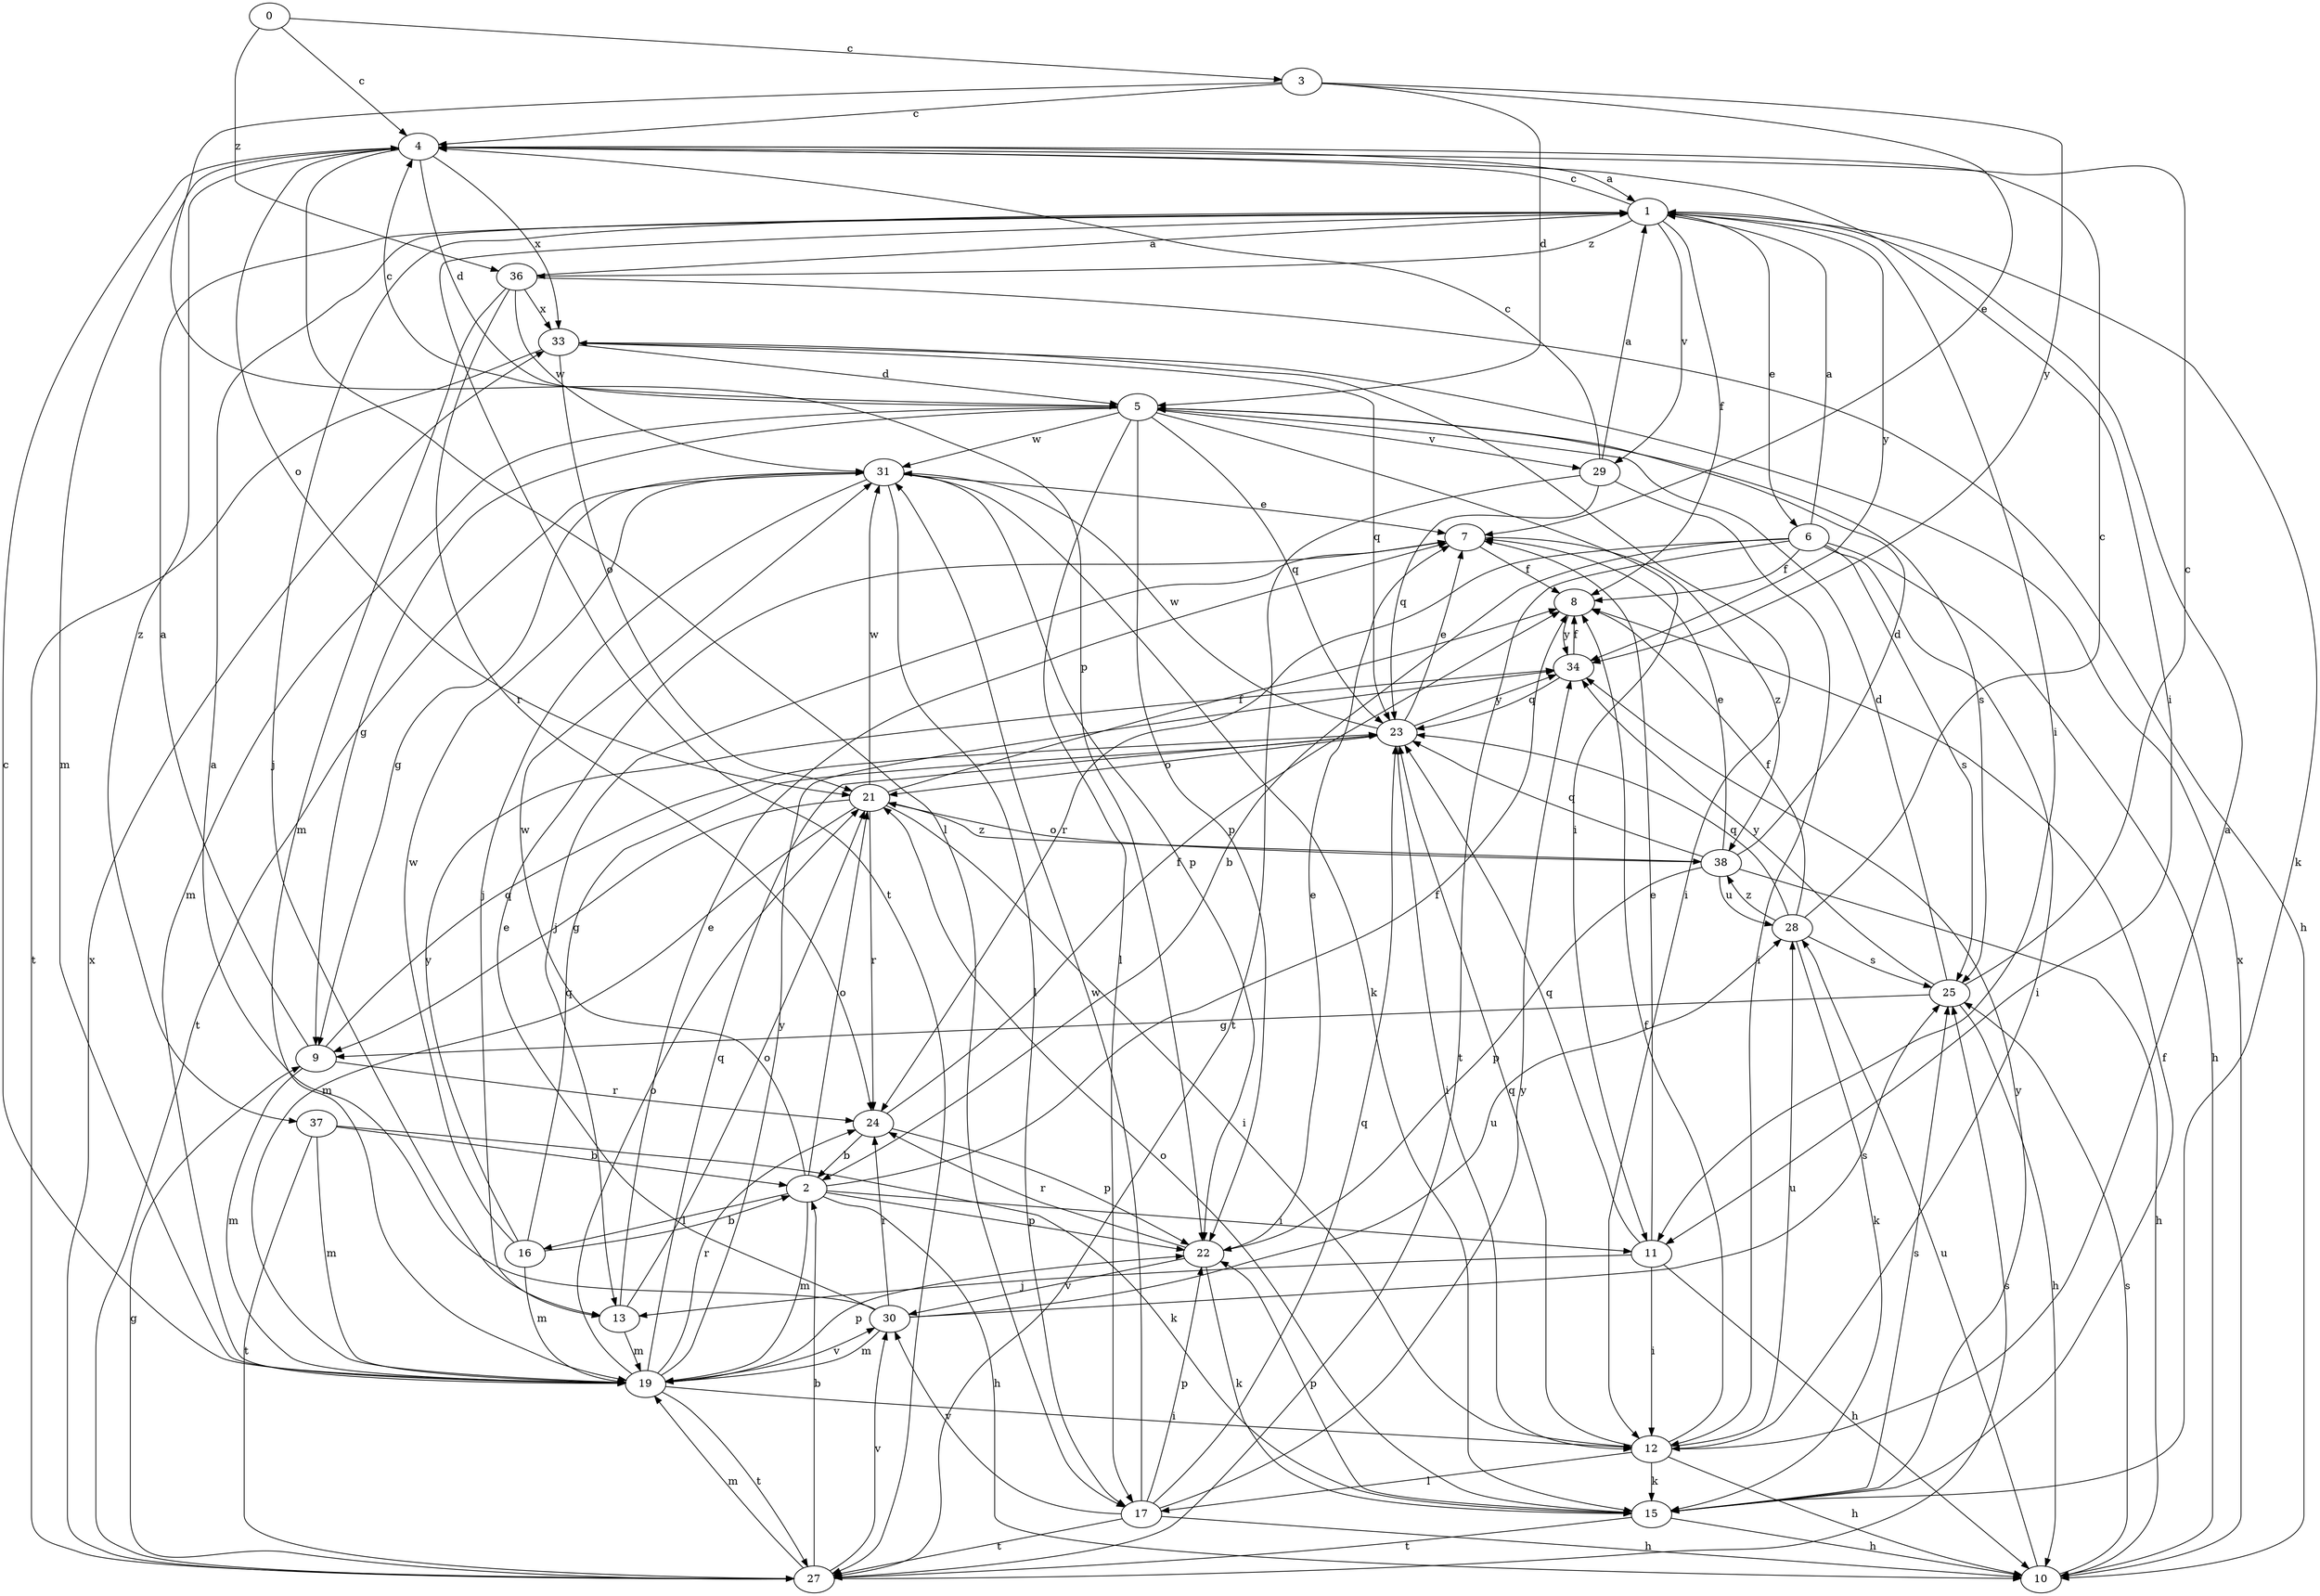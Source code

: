strict digraph  {
0;
1;
2;
3;
4;
5;
6;
7;
8;
9;
10;
11;
12;
13;
15;
16;
17;
19;
21;
22;
23;
24;
25;
27;
28;
29;
30;
31;
33;
34;
36;
37;
38;
0 -> 3  [label=c];
0 -> 4  [label=c];
0 -> 36  [label=z];
1 -> 4  [label=c];
1 -> 6  [label=e];
1 -> 8  [label=f];
1 -> 11  [label=i];
1 -> 13  [label=j];
1 -> 15  [label=k];
1 -> 27  [label=t];
1 -> 29  [label=v];
1 -> 34  [label=y];
1 -> 36  [label=z];
2 -> 8  [label=f];
2 -> 10  [label=h];
2 -> 11  [label=i];
2 -> 16  [label=l];
2 -> 19  [label=m];
2 -> 21  [label=o];
2 -> 22  [label=p];
2 -> 31  [label=w];
3 -> 4  [label=c];
3 -> 5  [label=d];
3 -> 7  [label=e];
3 -> 22  [label=p];
3 -> 34  [label=y];
4 -> 1  [label=a];
4 -> 5  [label=d];
4 -> 11  [label=i];
4 -> 17  [label=l];
4 -> 19  [label=m];
4 -> 21  [label=o];
4 -> 33  [label=x];
4 -> 37  [label=z];
5 -> 4  [label=c];
5 -> 9  [label=g];
5 -> 11  [label=i];
5 -> 17  [label=l];
5 -> 19  [label=m];
5 -> 22  [label=p];
5 -> 23  [label=q];
5 -> 25  [label=s];
5 -> 29  [label=v];
5 -> 31  [label=w];
6 -> 1  [label=a];
6 -> 2  [label=b];
6 -> 8  [label=f];
6 -> 10  [label=h];
6 -> 12  [label=i];
6 -> 24  [label=r];
6 -> 25  [label=s];
6 -> 27  [label=t];
7 -> 8  [label=f];
7 -> 13  [label=j];
7 -> 38  [label=z];
8 -> 34  [label=y];
9 -> 1  [label=a];
9 -> 19  [label=m];
9 -> 23  [label=q];
9 -> 24  [label=r];
10 -> 25  [label=s];
10 -> 28  [label=u];
10 -> 33  [label=x];
11 -> 7  [label=e];
11 -> 10  [label=h];
11 -> 12  [label=i];
11 -> 13  [label=j];
11 -> 23  [label=q];
12 -> 1  [label=a];
12 -> 8  [label=f];
12 -> 10  [label=h];
12 -> 15  [label=k];
12 -> 17  [label=l];
12 -> 23  [label=q];
12 -> 28  [label=u];
13 -> 7  [label=e];
13 -> 19  [label=m];
13 -> 21  [label=o];
15 -> 8  [label=f];
15 -> 10  [label=h];
15 -> 21  [label=o];
15 -> 22  [label=p];
15 -> 25  [label=s];
15 -> 27  [label=t];
15 -> 34  [label=y];
16 -> 2  [label=b];
16 -> 19  [label=m];
16 -> 23  [label=q];
16 -> 31  [label=w];
16 -> 34  [label=y];
17 -> 10  [label=h];
17 -> 22  [label=p];
17 -> 23  [label=q];
17 -> 27  [label=t];
17 -> 30  [label=v];
17 -> 31  [label=w];
17 -> 34  [label=y];
19 -> 4  [label=c];
19 -> 12  [label=i];
19 -> 21  [label=o];
19 -> 22  [label=p];
19 -> 23  [label=q];
19 -> 24  [label=r];
19 -> 27  [label=t];
19 -> 30  [label=v];
19 -> 34  [label=y];
21 -> 8  [label=f];
21 -> 9  [label=g];
21 -> 12  [label=i];
21 -> 19  [label=m];
21 -> 24  [label=r];
21 -> 31  [label=w];
21 -> 38  [label=z];
22 -> 7  [label=e];
22 -> 15  [label=k];
22 -> 24  [label=r];
22 -> 30  [label=v];
23 -> 7  [label=e];
23 -> 12  [label=i];
23 -> 21  [label=o];
23 -> 31  [label=w];
23 -> 34  [label=y];
24 -> 2  [label=b];
24 -> 8  [label=f];
24 -> 22  [label=p];
25 -> 4  [label=c];
25 -> 5  [label=d];
25 -> 9  [label=g];
25 -> 10  [label=h];
25 -> 34  [label=y];
27 -> 2  [label=b];
27 -> 9  [label=g];
27 -> 19  [label=m];
27 -> 25  [label=s];
27 -> 30  [label=v];
27 -> 33  [label=x];
28 -> 4  [label=c];
28 -> 8  [label=f];
28 -> 15  [label=k];
28 -> 23  [label=q];
28 -> 25  [label=s];
28 -> 38  [label=z];
29 -> 1  [label=a];
29 -> 4  [label=c];
29 -> 12  [label=i];
29 -> 23  [label=q];
29 -> 27  [label=t];
30 -> 1  [label=a];
30 -> 7  [label=e];
30 -> 19  [label=m];
30 -> 24  [label=r];
30 -> 25  [label=s];
30 -> 28  [label=u];
31 -> 7  [label=e];
31 -> 9  [label=g];
31 -> 13  [label=j];
31 -> 15  [label=k];
31 -> 17  [label=l];
31 -> 22  [label=p];
31 -> 27  [label=t];
33 -> 5  [label=d];
33 -> 12  [label=i];
33 -> 21  [label=o];
33 -> 23  [label=q];
33 -> 27  [label=t];
34 -> 8  [label=f];
34 -> 23  [label=q];
36 -> 1  [label=a];
36 -> 10  [label=h];
36 -> 19  [label=m];
36 -> 24  [label=r];
36 -> 31  [label=w];
36 -> 33  [label=x];
37 -> 2  [label=b];
37 -> 15  [label=k];
37 -> 19  [label=m];
37 -> 27  [label=t];
38 -> 5  [label=d];
38 -> 7  [label=e];
38 -> 10  [label=h];
38 -> 21  [label=o];
38 -> 22  [label=p];
38 -> 23  [label=q];
38 -> 28  [label=u];
}
